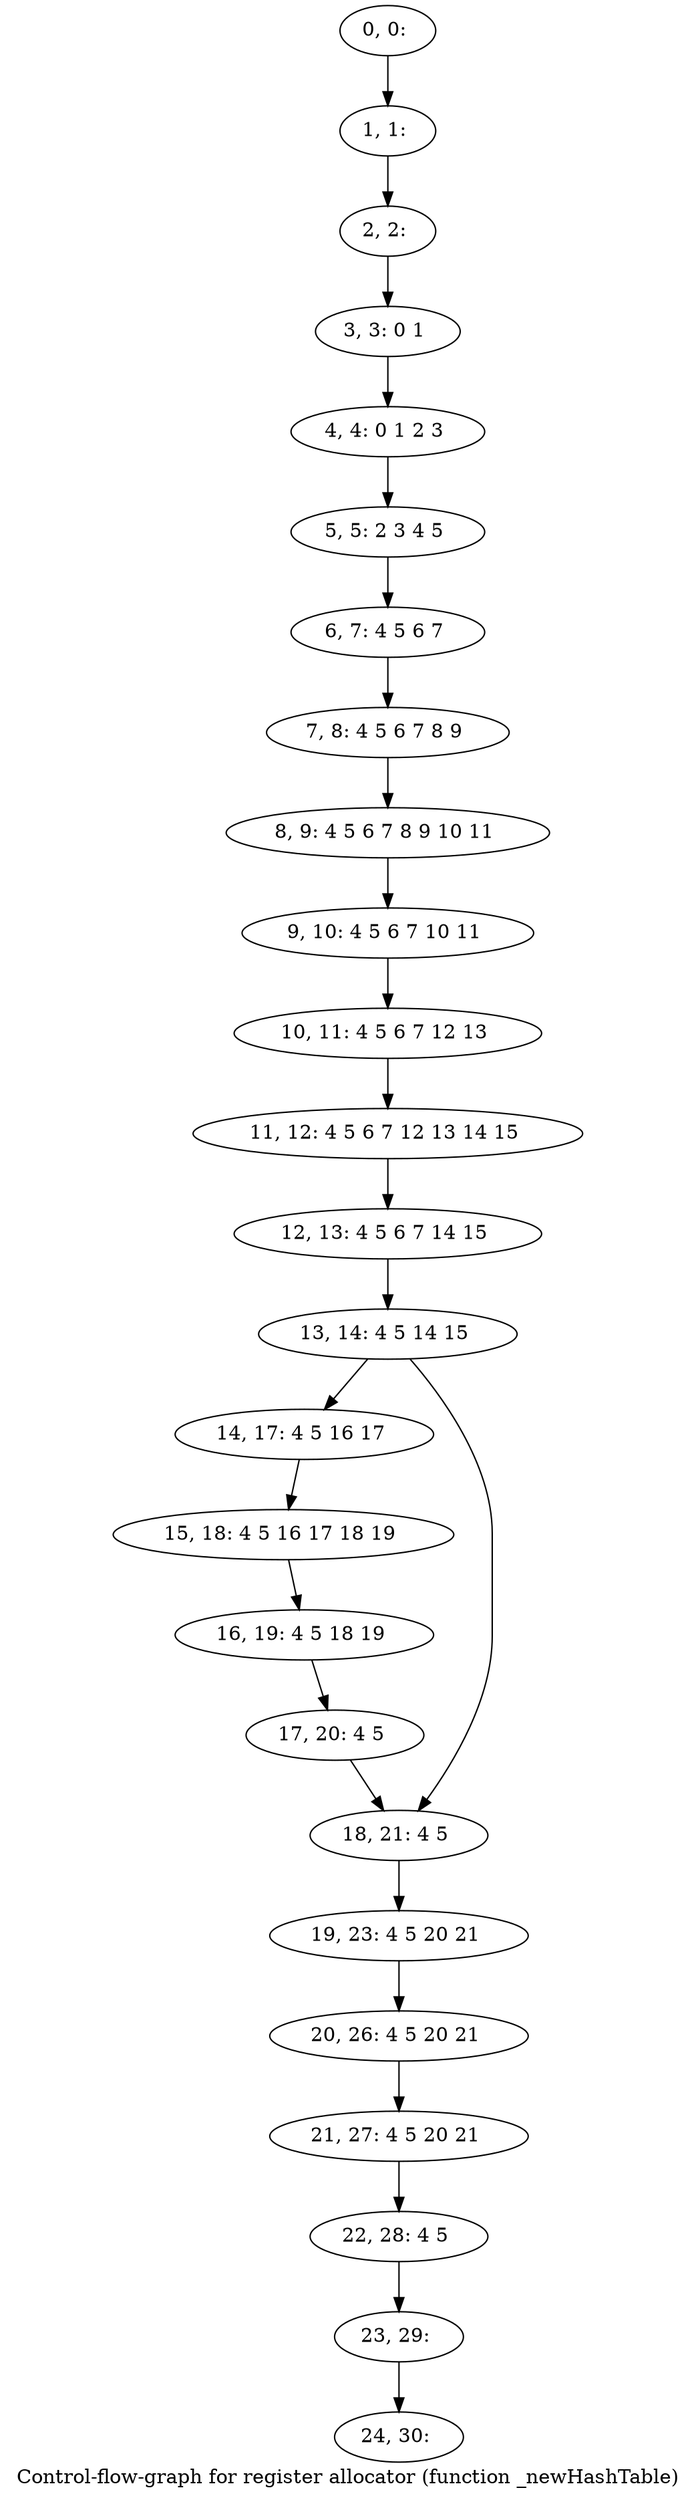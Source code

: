 digraph G {
graph [label="Control-flow-graph for register allocator (function _newHashTable)"]
0[label="0, 0: "];
1[label="1, 1: "];
2[label="2, 2: "];
3[label="3, 3: 0 1 "];
4[label="4, 4: 0 1 2 3 "];
5[label="5, 5: 2 3 4 5 "];
6[label="6, 7: 4 5 6 7 "];
7[label="7, 8: 4 5 6 7 8 9 "];
8[label="8, 9: 4 5 6 7 8 9 10 11 "];
9[label="9, 10: 4 5 6 7 10 11 "];
10[label="10, 11: 4 5 6 7 12 13 "];
11[label="11, 12: 4 5 6 7 12 13 14 15 "];
12[label="12, 13: 4 5 6 7 14 15 "];
13[label="13, 14: 4 5 14 15 "];
14[label="14, 17: 4 5 16 17 "];
15[label="15, 18: 4 5 16 17 18 19 "];
16[label="16, 19: 4 5 18 19 "];
17[label="17, 20: 4 5 "];
18[label="18, 21: 4 5 "];
19[label="19, 23: 4 5 20 21 "];
20[label="20, 26: 4 5 20 21 "];
21[label="21, 27: 4 5 20 21 "];
22[label="22, 28: 4 5 "];
23[label="23, 29: "];
24[label="24, 30: "];
0->1 ;
1->2 ;
2->3 ;
3->4 ;
4->5 ;
5->6 ;
6->7 ;
7->8 ;
8->9 ;
9->10 ;
10->11 ;
11->12 ;
12->13 ;
13->14 ;
13->18 ;
14->15 ;
15->16 ;
16->17 ;
17->18 ;
18->19 ;
19->20 ;
20->21 ;
21->22 ;
22->23 ;
23->24 ;
}
